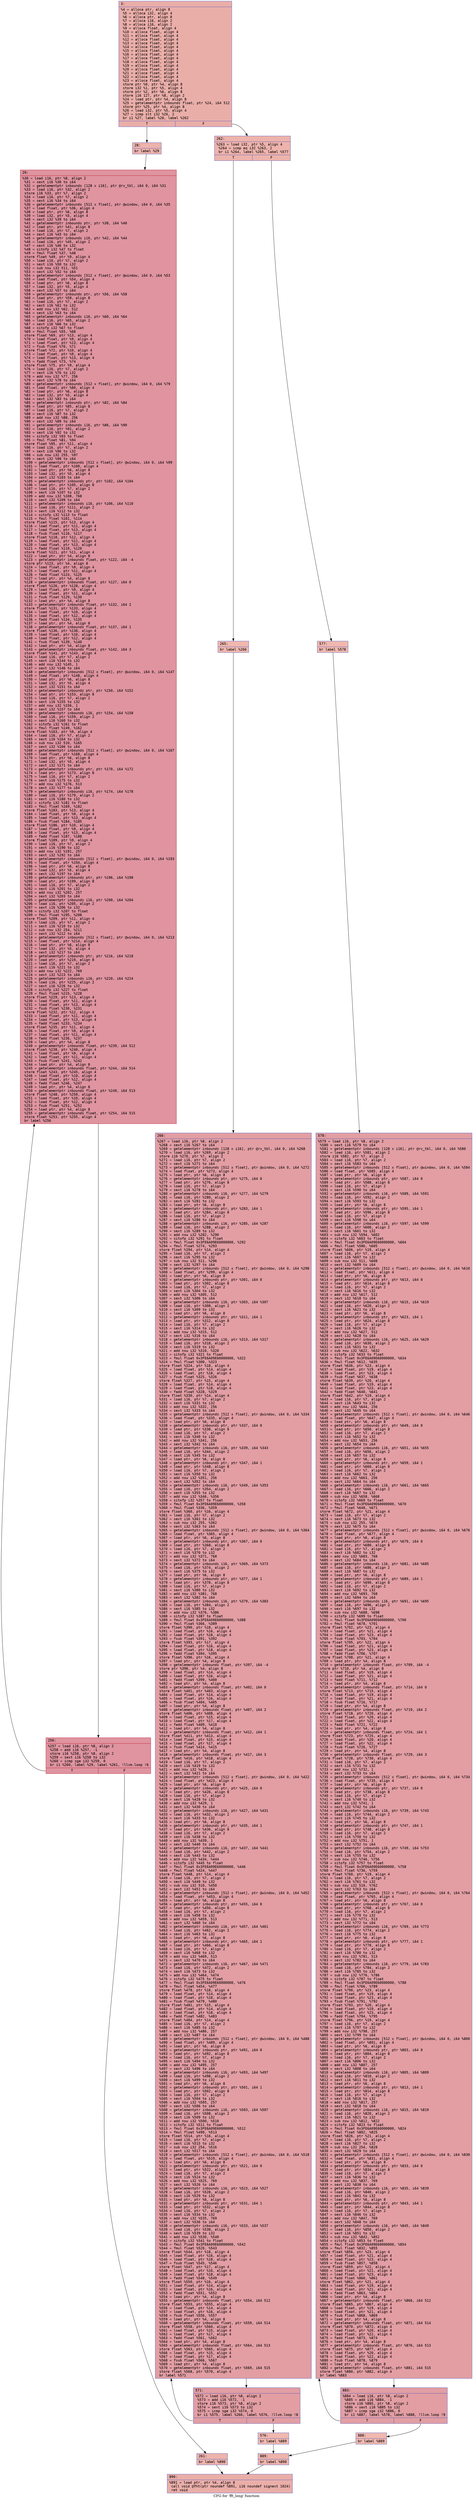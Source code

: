 digraph "CFG for 'fft_long' function" {
	label="CFG for 'fft_long' function";

	Node0x600002732a30 [shape=record,color="#3d50c3ff", style=filled, fillcolor="#d0473d70" fontname="Courier",label="{3:\l|  %4 = alloca ptr, align 8\l  %5 = alloca i32, align 4\l  %6 = alloca ptr, align 8\l  %7 = alloca i16, align 2\l  %8 = alloca i16, align 2\l  %9 = alloca float, align 4\l  %10 = alloca float, align 4\l  %11 = alloca float, align 4\l  %12 = alloca float, align 4\l  %13 = alloca float, align 4\l  %14 = alloca float, align 4\l  %15 = alloca float, align 4\l  %16 = alloca float, align 4\l  %17 = alloca float, align 4\l  %18 = alloca float, align 4\l  %19 = alloca float, align 4\l  %20 = alloca float, align 4\l  %21 = alloca float, align 4\l  %22 = alloca float, align 4\l  %23 = alloca float, align 4\l  store ptr %0, ptr %4, align 8\l  store i32 %1, ptr %5, align 4\l  store ptr %2, ptr %6, align 8\l  store i16 127, ptr %8, align 2\l  %24 = load ptr, ptr %4, align 8\l  %25 = getelementptr inbounds float, ptr %24, i64 512\l  store ptr %25, ptr %4, align 8\l  %26 = load i32, ptr %5, align 4\l  %27 = icmp slt i32 %26, 2\l  br i1 %27, label %28, label %262\l|{<s0>T|<s1>F}}"];
	Node0x600002732a30:s0 -> Node0x600002732a80[tooltip="3 -> 28\nProbability 50.00%" ];
	Node0x600002732a30:s1 -> Node0x600002732bc0[tooltip="3 -> 262\nProbability 50.00%" ];
	Node0x600002732a80 [shape=record,color="#3d50c3ff", style=filled, fillcolor="#d6524470" fontname="Courier",label="{28:\l|  br label %29\l}"];
	Node0x600002732a80 -> Node0x600002732ad0[tooltip="28 -> 29\nProbability 100.00%" ];
	Node0x600002732ad0 [shape=record,color="#b70d28ff", style=filled, fillcolor="#b70d2870" fontname="Courier",label="{29:\l|  %30 = load i16, ptr %8, align 2\l  %31 = sext i16 %30 to i64\l  %32 = getelementptr inbounds [128 x i16], ptr @rv_tbl, i64 0, i64 %31\l  %33 = load i16, ptr %32, align 2\l  store i16 %33, ptr %7, align 2\l  %34 = load i16, ptr %7, align 2\l  %35 = sext i16 %34 to i64\l  %36 = getelementptr inbounds [512 x float], ptr @window, i64 0, i64 %35\l  %37 = load float, ptr %36, align 4\l  %38 = load ptr, ptr %6, align 8\l  %39 = load i32, ptr %5, align 4\l  %40 = sext i32 %39 to i64\l  %41 = getelementptr inbounds ptr, ptr %38, i64 %40\l  %42 = load ptr, ptr %41, align 8\l  %43 = load i16, ptr %7, align 2\l  %44 = sext i16 %43 to i64\l  %45 = getelementptr inbounds i16, ptr %42, i64 %44\l  %46 = load i16, ptr %45, align 2\l  %47 = sext i16 %46 to i32\l  %48 = sitofp i32 %47 to float\l  %49 = fmul float %37, %48\l  store float %49, ptr %9, align 4\l  %50 = load i16, ptr %7, align 2\l  %51 = sext i16 %50 to i32\l  %52 = sub nsw i32 511, %51\l  %53 = sext i32 %52 to i64\l  %54 = getelementptr inbounds [512 x float], ptr @window, i64 0, i64 %53\l  %55 = load float, ptr %54, align 4\l  %56 = load ptr, ptr %6, align 8\l  %57 = load i32, ptr %5, align 4\l  %58 = sext i32 %57 to i64\l  %59 = getelementptr inbounds ptr, ptr %56, i64 %58\l  %60 = load ptr, ptr %59, align 8\l  %61 = load i16, ptr %7, align 2\l  %62 = sext i16 %61 to i32\l  %63 = add nsw i32 %62, 512\l  %64 = sext i32 %63 to i64\l  %65 = getelementptr inbounds i16, ptr %60, i64 %64\l  %66 = load i16, ptr %65, align 2\l  %67 = sext i16 %66 to i32\l  %68 = sitofp i32 %67 to float\l  %69 = fmul float %55, %68\l  store float %69, ptr %13, align 4\l  %70 = load float, ptr %9, align 4\l  %71 = load float, ptr %13, align 4\l  %72 = fsub float %70, %71\l  store float %72, ptr %10, align 4\l  %73 = load float, ptr %9, align 4\l  %74 = load float, ptr %13, align 4\l  %75 = fadd float %73, %74\l  store float %75, ptr %9, align 4\l  %76 = load i16, ptr %7, align 2\l  %77 = sext i16 %76 to i32\l  %78 = add nsw i32 %77, 256\l  %79 = sext i32 %78 to i64\l  %80 = getelementptr inbounds [512 x float], ptr @window, i64 0, i64 %79\l  %81 = load float, ptr %80, align 4\l  %82 = load ptr, ptr %6, align 8\l  %83 = load i32, ptr %5, align 4\l  %84 = sext i32 %83 to i64\l  %85 = getelementptr inbounds ptr, ptr %82, i64 %84\l  %86 = load ptr, ptr %85, align 8\l  %87 = load i16, ptr %7, align 2\l  %88 = sext i16 %87 to i32\l  %89 = add nsw i32 %88, 256\l  %90 = sext i32 %89 to i64\l  %91 = getelementptr inbounds i16, ptr %86, i64 %90\l  %92 = load i16, ptr %91, align 2\l  %93 = sext i16 %92 to i32\l  %94 = sitofp i32 %93 to float\l  %95 = fmul float %81, %94\l  store float %95, ptr %11, align 4\l  %96 = load i16, ptr %7, align 2\l  %97 = sext i16 %96 to i32\l  %98 = sub nsw i32 255, %97\l  %99 = sext i32 %98 to i64\l  %100 = getelementptr inbounds [512 x float], ptr @window, i64 0, i64 %99\l  %101 = load float, ptr %100, align 4\l  %102 = load ptr, ptr %6, align 8\l  %103 = load i32, ptr %5, align 4\l  %104 = sext i32 %103 to i64\l  %105 = getelementptr inbounds ptr, ptr %102, i64 %104\l  %106 = load ptr, ptr %105, align 8\l  %107 = load i16, ptr %7, align 2\l  %108 = sext i16 %107 to i32\l  %109 = add nsw i32 %108, 768\l  %110 = sext i32 %109 to i64\l  %111 = getelementptr inbounds i16, ptr %106, i64 %110\l  %112 = load i16, ptr %111, align 2\l  %113 = sext i16 %112 to i32\l  %114 = sitofp i32 %113 to float\l  %115 = fmul float %101, %114\l  store float %115, ptr %13, align 4\l  %116 = load float, ptr %11, align 4\l  %117 = load float, ptr %13, align 4\l  %118 = fsub float %116, %117\l  store float %118, ptr %12, align 4\l  %119 = load float, ptr %11, align 4\l  %120 = load float, ptr %13, align 4\l  %121 = fadd float %119, %120\l  store float %121, ptr %11, align 4\l  %122 = load ptr, ptr %4, align 8\l  %123 = getelementptr inbounds float, ptr %122, i64 -4\l  store ptr %123, ptr %4, align 8\l  %124 = load float, ptr %9, align 4\l  %125 = load float, ptr %11, align 4\l  %126 = fadd float %124, %125\l  %127 = load ptr, ptr %4, align 8\l  %128 = getelementptr inbounds float, ptr %127, i64 0\l  store float %126, ptr %128, align 4\l  %129 = load float, ptr %9, align 4\l  %130 = load float, ptr %11, align 4\l  %131 = fsub float %129, %130\l  %132 = load ptr, ptr %4, align 8\l  %133 = getelementptr inbounds float, ptr %132, i64 2\l  store float %131, ptr %133, align 4\l  %134 = load float, ptr %10, align 4\l  %135 = load float, ptr %12, align 4\l  %136 = fadd float %134, %135\l  %137 = load ptr, ptr %4, align 8\l  %138 = getelementptr inbounds float, ptr %137, i64 1\l  store float %136, ptr %138, align 4\l  %139 = load float, ptr %10, align 4\l  %140 = load float, ptr %12, align 4\l  %141 = fsub float %139, %140\l  %142 = load ptr, ptr %4, align 8\l  %143 = getelementptr inbounds float, ptr %142, i64 3\l  store float %141, ptr %143, align 4\l  %144 = load i16, ptr %7, align 2\l  %145 = sext i16 %144 to i32\l  %146 = add nsw i32 %145, 1\l  %147 = sext i32 %146 to i64\l  %148 = getelementptr inbounds [512 x float], ptr @window, i64 0, i64 %147\l  %149 = load float, ptr %148, align 4\l  %150 = load ptr, ptr %6, align 8\l  %151 = load i32, ptr %5, align 4\l  %152 = sext i32 %151 to i64\l  %153 = getelementptr inbounds ptr, ptr %150, i64 %152\l  %154 = load ptr, ptr %153, align 8\l  %155 = load i16, ptr %7, align 2\l  %156 = sext i16 %155 to i32\l  %157 = add nsw i32 %156, 1\l  %158 = sext i32 %157 to i64\l  %159 = getelementptr inbounds i16, ptr %154, i64 %158\l  %160 = load i16, ptr %159, align 2\l  %161 = sext i16 %160 to i32\l  %162 = sitofp i32 %161 to float\l  %163 = fmul float %149, %162\l  store float %163, ptr %9, align 4\l  %164 = load i16, ptr %7, align 2\l  %165 = sext i16 %164 to i32\l  %166 = sub nsw i32 510, %165\l  %167 = sext i32 %166 to i64\l  %168 = getelementptr inbounds [512 x float], ptr @window, i64 0, i64 %167\l  %169 = load float, ptr %168, align 4\l  %170 = load ptr, ptr %6, align 8\l  %171 = load i32, ptr %5, align 4\l  %172 = sext i32 %171 to i64\l  %173 = getelementptr inbounds ptr, ptr %170, i64 %172\l  %174 = load ptr, ptr %173, align 8\l  %175 = load i16, ptr %7, align 2\l  %176 = sext i16 %175 to i32\l  %177 = add nsw i32 %176, 513\l  %178 = sext i32 %177 to i64\l  %179 = getelementptr inbounds i16, ptr %174, i64 %178\l  %180 = load i16, ptr %179, align 2\l  %181 = sext i16 %180 to i32\l  %182 = sitofp i32 %181 to float\l  %183 = fmul float %169, %182\l  store float %183, ptr %13, align 4\l  %184 = load float, ptr %9, align 4\l  %185 = load float, ptr %13, align 4\l  %186 = fsub float %184, %185\l  store float %186, ptr %10, align 4\l  %187 = load float, ptr %9, align 4\l  %188 = load float, ptr %13, align 4\l  %189 = fadd float %187, %188\l  store float %189, ptr %9, align 4\l  %190 = load i16, ptr %7, align 2\l  %191 = sext i16 %190 to i32\l  %192 = add nsw i32 %191, 257\l  %193 = sext i32 %192 to i64\l  %194 = getelementptr inbounds [512 x float], ptr @window, i64 0, i64 %193\l  %195 = load float, ptr %194, align 4\l  %196 = load ptr, ptr %6, align 8\l  %197 = load i32, ptr %5, align 4\l  %198 = sext i32 %197 to i64\l  %199 = getelementptr inbounds ptr, ptr %196, i64 %198\l  %200 = load ptr, ptr %199, align 8\l  %201 = load i16, ptr %7, align 2\l  %202 = sext i16 %201 to i32\l  %203 = add nsw i32 %202, 257\l  %204 = sext i32 %203 to i64\l  %205 = getelementptr inbounds i16, ptr %200, i64 %204\l  %206 = load i16, ptr %205, align 2\l  %207 = sext i16 %206 to i32\l  %208 = sitofp i32 %207 to float\l  %209 = fmul float %195, %208\l  store float %209, ptr %11, align 4\l  %210 = load i16, ptr %7, align 2\l  %211 = sext i16 %210 to i32\l  %212 = sub nsw i32 254, %211\l  %213 = sext i32 %212 to i64\l  %214 = getelementptr inbounds [512 x float], ptr @window, i64 0, i64 %213\l  %215 = load float, ptr %214, align 4\l  %216 = load ptr, ptr %6, align 8\l  %217 = load i32, ptr %5, align 4\l  %218 = sext i32 %217 to i64\l  %219 = getelementptr inbounds ptr, ptr %216, i64 %218\l  %220 = load ptr, ptr %219, align 8\l  %221 = load i16, ptr %7, align 2\l  %222 = sext i16 %221 to i32\l  %223 = add nsw i32 %222, 769\l  %224 = sext i32 %223 to i64\l  %225 = getelementptr inbounds i16, ptr %220, i64 %224\l  %226 = load i16, ptr %225, align 2\l  %227 = sext i16 %226 to i32\l  %228 = sitofp i32 %227 to float\l  %229 = fmul float %215, %228\l  store float %229, ptr %13, align 4\l  %230 = load float, ptr %11, align 4\l  %231 = load float, ptr %13, align 4\l  %232 = fsub float %230, %231\l  store float %232, ptr %12, align 4\l  %233 = load float, ptr %11, align 4\l  %234 = load float, ptr %13, align 4\l  %235 = fadd float %233, %234\l  store float %235, ptr %11, align 4\l  %236 = load float, ptr %9, align 4\l  %237 = load float, ptr %11, align 4\l  %238 = fadd float %236, %237\l  %239 = load ptr, ptr %4, align 8\l  %240 = getelementptr inbounds float, ptr %239, i64 512\l  store float %238, ptr %240, align 4\l  %241 = load float, ptr %9, align 4\l  %242 = load float, ptr %11, align 4\l  %243 = fsub float %241, %242\l  %244 = load ptr, ptr %4, align 8\l  %245 = getelementptr inbounds float, ptr %244, i64 514\l  store float %243, ptr %245, align 4\l  %246 = load float, ptr %10, align 4\l  %247 = load float, ptr %12, align 4\l  %248 = fadd float %246, %247\l  %249 = load ptr, ptr %4, align 8\l  %250 = getelementptr inbounds float, ptr %249, i64 513\l  store float %248, ptr %250, align 4\l  %251 = load float, ptr %10, align 4\l  %252 = load float, ptr %12, align 4\l  %253 = fsub float %251, %252\l  %254 = load ptr, ptr %4, align 8\l  %255 = getelementptr inbounds float, ptr %254, i64 515\l  store float %253, ptr %255, align 4\l  br label %256\l}"];
	Node0x600002732ad0 -> Node0x600002732b20[tooltip="29 -> 256\nProbability 100.00%" ];
	Node0x600002732b20 [shape=record,color="#b70d28ff", style=filled, fillcolor="#b70d2870" fontname="Courier",label="{256:\l|  %257 = load i16, ptr %8, align 2\l  %258 = add i16 %257, -1\l  store i16 %258, ptr %8, align 2\l  %259 = sext i16 %258 to i32\l  %260 = icmp sge i32 %259, 0\l  br i1 %260, label %29, label %261, !llvm.loop !6\l|{<s0>T|<s1>F}}"];
	Node0x600002732b20:s0 -> Node0x600002732ad0[tooltip="256 -> 29\nProbability 96.88%" ];
	Node0x600002732b20:s1 -> Node0x600002732b70[tooltip="256 -> 261\nProbability 3.12%" ];
	Node0x600002732b70 [shape=record,color="#3d50c3ff", style=filled, fillcolor="#d6524470" fontname="Courier",label="{261:\l|  br label %890\l}"];
	Node0x600002732b70 -> Node0x600002732ee0[tooltip="261 -> 890\nProbability 100.00%" ];
	Node0x600002732bc0 [shape=record,color="#3d50c3ff", style=filled, fillcolor="#d6524470" fontname="Courier",label="{262:\l|  %263 = load i32, ptr %5, align 4\l  %264 = icmp eq i32 %263, 2\l  br i1 %264, label %265, label %577\l|{<s0>T|<s1>F}}"];
	Node0x600002732bc0:s0 -> Node0x600002732c10[tooltip="262 -> 265\nProbability 50.00%" ];
	Node0x600002732bc0:s1 -> Node0x600002732d50[tooltip="262 -> 577\nProbability 50.00%" ];
	Node0x600002732c10 [shape=record,color="#3d50c3ff", style=filled, fillcolor="#dc5d4a70" fontname="Courier",label="{265:\l|  br label %266\l}"];
	Node0x600002732c10 -> Node0x600002732c60[tooltip="265 -> 266\nProbability 100.00%" ];
	Node0x600002732c60 [shape=record,color="#3d50c3ff", style=filled, fillcolor="#be242e70" fontname="Courier",label="{266:\l|  %267 = load i16, ptr %8, align 2\l  %268 = sext i16 %267 to i64\l  %269 = getelementptr inbounds [128 x i16], ptr @rv_tbl, i64 0, i64 %268\l  %270 = load i16, ptr %269, align 2\l  store i16 %270, ptr %7, align 2\l  %271 = load i16, ptr %7, align 2\l  %272 = sext i16 %271 to i64\l  %273 = getelementptr inbounds [512 x float], ptr @window, i64 0, i64 %272\l  %274 = load float, ptr %273, align 4\l  %275 = load ptr, ptr %6, align 8\l  %276 = getelementptr inbounds ptr, ptr %275, i64 0\l  %277 = load ptr, ptr %276, align 8\l  %278 = load i16, ptr %7, align 2\l  %279 = sext i16 %278 to i64\l  %280 = getelementptr inbounds i16, ptr %277, i64 %279\l  %281 = load i16, ptr %280, align 2\l  %282 = sext i16 %281 to i32\l  %283 = load ptr, ptr %6, align 8\l  %284 = getelementptr inbounds ptr, ptr %283, i64 1\l  %285 = load ptr, ptr %284, align 8\l  %286 = load i16, ptr %7, align 2\l  %287 = sext i16 %286 to i64\l  %288 = getelementptr inbounds i16, ptr %285, i64 %287\l  %289 = load i16, ptr %288, align 2\l  %290 = sext i16 %289 to i32\l  %291 = add nsw i32 %282, %290\l  %292 = sitofp i32 %291 to float\l  %293 = fmul float 0x3FE6A09E60000000, %292\l  %294 = fmul float %274, %293\l  store float %294, ptr %14, align 4\l  %295 = load i16, ptr %7, align 2\l  %296 = sext i16 %295 to i32\l  %297 = sub nsw i32 511, %296\l  %298 = sext i32 %297 to i64\l  %299 = getelementptr inbounds [512 x float], ptr @window, i64 0, i64 %298\l  %300 = load float, ptr %299, align 4\l  %301 = load ptr, ptr %6, align 8\l  %302 = getelementptr inbounds ptr, ptr %301, i64 0\l  %303 = load ptr, ptr %302, align 8\l  %304 = load i16, ptr %7, align 2\l  %305 = sext i16 %304 to i32\l  %306 = add nsw i32 %305, 512\l  %307 = sext i32 %306 to i64\l  %308 = getelementptr inbounds i16, ptr %303, i64 %307\l  %309 = load i16, ptr %308, align 2\l  %310 = sext i16 %309 to i32\l  %311 = load ptr, ptr %6, align 8\l  %312 = getelementptr inbounds ptr, ptr %311, i64 1\l  %313 = load ptr, ptr %312, align 8\l  %314 = load i16, ptr %7, align 2\l  %315 = sext i16 %314 to i32\l  %316 = add nsw i32 %315, 512\l  %317 = sext i32 %316 to i64\l  %318 = getelementptr inbounds i16, ptr %313, i64 %317\l  %319 = load i16, ptr %318, align 2\l  %320 = sext i16 %319 to i32\l  %321 = add nsw i32 %310, %320\l  %322 = sitofp i32 %321 to float\l  %323 = fmul float 0x3FE6A09E60000000, %322\l  %324 = fmul float %300, %323\l  store float %324, ptr %18, align 4\l  %325 = load float, ptr %14, align 4\l  %326 = load float, ptr %18, align 4\l  %327 = fsub float %325, %326\l  store float %327, ptr %15, align 4\l  %328 = load float, ptr %14, align 4\l  %329 = load float, ptr %18, align 4\l  %330 = fadd float %328, %329\l  store float %330, ptr %14, align 4\l  %331 = load i16, ptr %7, align 2\l  %332 = sext i16 %331 to i32\l  %333 = add nsw i32 %332, 256\l  %334 = sext i32 %333 to i64\l  %335 = getelementptr inbounds [512 x float], ptr @window, i64 0, i64 %334\l  %336 = load float, ptr %335, align 4\l  %337 = load ptr, ptr %6, align 8\l  %338 = getelementptr inbounds ptr, ptr %337, i64 0\l  %339 = load ptr, ptr %338, align 8\l  %340 = load i16, ptr %7, align 2\l  %341 = sext i16 %340 to i32\l  %342 = add nsw i32 %341, 256\l  %343 = sext i32 %342 to i64\l  %344 = getelementptr inbounds i16, ptr %339, i64 %343\l  %345 = load i16, ptr %344, align 2\l  %346 = sext i16 %345 to i32\l  %347 = load ptr, ptr %6, align 8\l  %348 = getelementptr inbounds ptr, ptr %347, i64 1\l  %349 = load ptr, ptr %348, align 8\l  %350 = load i16, ptr %7, align 2\l  %351 = sext i16 %350 to i32\l  %352 = add nsw i32 %351, 256\l  %353 = sext i32 %352 to i64\l  %354 = getelementptr inbounds i16, ptr %349, i64 %353\l  %355 = load i16, ptr %354, align 2\l  %356 = sext i16 %355 to i32\l  %357 = add nsw i32 %346, %356\l  %358 = sitofp i32 %357 to float\l  %359 = fmul float 0x3FE6A09E60000000, %358\l  %360 = fmul float %336, %359\l  store float %360, ptr %16, align 4\l  %361 = load i16, ptr %7, align 2\l  %362 = sext i16 %361 to i32\l  %363 = sub nsw i32 255, %362\l  %364 = sext i32 %363 to i64\l  %365 = getelementptr inbounds [512 x float], ptr @window, i64 0, i64 %364\l  %366 = load float, ptr %365, align 4\l  %367 = load ptr, ptr %6, align 8\l  %368 = getelementptr inbounds ptr, ptr %367, i64 0\l  %369 = load ptr, ptr %368, align 8\l  %370 = load i16, ptr %7, align 2\l  %371 = sext i16 %370 to i32\l  %372 = add nsw i32 %371, 768\l  %373 = sext i32 %372 to i64\l  %374 = getelementptr inbounds i16, ptr %369, i64 %373\l  %375 = load i16, ptr %374, align 2\l  %376 = sext i16 %375 to i32\l  %377 = load ptr, ptr %6, align 8\l  %378 = getelementptr inbounds ptr, ptr %377, i64 1\l  %379 = load ptr, ptr %378, align 8\l  %380 = load i16, ptr %7, align 2\l  %381 = sext i16 %380 to i32\l  %382 = add nsw i32 %381, 768\l  %383 = sext i32 %382 to i64\l  %384 = getelementptr inbounds i16, ptr %379, i64 %383\l  %385 = load i16, ptr %384, align 2\l  %386 = sext i16 %385 to i32\l  %387 = add nsw i32 %376, %386\l  %388 = sitofp i32 %387 to float\l  %389 = fmul float 0x3FE6A09E60000000, %388\l  %390 = fmul float %366, %389\l  store float %390, ptr %18, align 4\l  %391 = load float, ptr %16, align 4\l  %392 = load float, ptr %18, align 4\l  %393 = fsub float %391, %392\l  store float %393, ptr %17, align 4\l  %394 = load float, ptr %16, align 4\l  %395 = load float, ptr %18, align 4\l  %396 = fadd float %394, %395\l  store float %396, ptr %16, align 4\l  %397 = load ptr, ptr %4, align 8\l  %398 = getelementptr inbounds float, ptr %397, i64 -4\l  store ptr %398, ptr %4, align 8\l  %399 = load float, ptr %14, align 4\l  %400 = load float, ptr %16, align 4\l  %401 = fadd float %399, %400\l  %402 = load ptr, ptr %4, align 8\l  %403 = getelementptr inbounds float, ptr %402, i64 0\l  store float %401, ptr %403, align 4\l  %404 = load float, ptr %14, align 4\l  %405 = load float, ptr %16, align 4\l  %406 = fsub float %404, %405\l  %407 = load ptr, ptr %4, align 8\l  %408 = getelementptr inbounds float, ptr %407, i64 2\l  store float %406, ptr %408, align 4\l  %409 = load float, ptr %15, align 4\l  %410 = load float, ptr %17, align 4\l  %411 = fadd float %409, %410\l  %412 = load ptr, ptr %4, align 8\l  %413 = getelementptr inbounds float, ptr %412, i64 1\l  store float %411, ptr %413, align 4\l  %414 = load float, ptr %15, align 4\l  %415 = load float, ptr %17, align 4\l  %416 = fsub float %414, %415\l  %417 = load ptr, ptr %4, align 8\l  %418 = getelementptr inbounds float, ptr %417, i64 3\l  store float %416, ptr %418, align 4\l  %419 = load i16, ptr %7, align 2\l  %420 = sext i16 %419 to i32\l  %421 = add nsw i32 %420, 1\l  %422 = sext i32 %421 to i64\l  %423 = getelementptr inbounds [512 x float], ptr @window, i64 0, i64 %422\l  %424 = load float, ptr %423, align 4\l  %425 = load ptr, ptr %6, align 8\l  %426 = getelementptr inbounds ptr, ptr %425, i64 0\l  %427 = load ptr, ptr %426, align 8\l  %428 = load i16, ptr %7, align 2\l  %429 = sext i16 %428 to i32\l  %430 = add nsw i32 %429, 1\l  %431 = sext i32 %430 to i64\l  %432 = getelementptr inbounds i16, ptr %427, i64 %431\l  %433 = load i16, ptr %432, align 2\l  %434 = sext i16 %433 to i32\l  %435 = load ptr, ptr %6, align 8\l  %436 = getelementptr inbounds ptr, ptr %435, i64 1\l  %437 = load ptr, ptr %436, align 8\l  %438 = load i16, ptr %7, align 2\l  %439 = sext i16 %438 to i32\l  %440 = add nsw i32 %439, 1\l  %441 = sext i32 %440 to i64\l  %442 = getelementptr inbounds i16, ptr %437, i64 %441\l  %443 = load i16, ptr %442, align 2\l  %444 = sext i16 %443 to i32\l  %445 = add nsw i32 %434, %444\l  %446 = sitofp i32 %445 to float\l  %447 = fmul float 0x3FE6A09E60000000, %446\l  %448 = fmul float %424, %447\l  store float %448, ptr %14, align 4\l  %449 = load i16, ptr %7, align 2\l  %450 = sext i16 %449 to i32\l  %451 = sub nsw i32 510, %450\l  %452 = sext i32 %451 to i64\l  %453 = getelementptr inbounds [512 x float], ptr @window, i64 0, i64 %452\l  %454 = load float, ptr %453, align 4\l  %455 = load ptr, ptr %6, align 8\l  %456 = getelementptr inbounds ptr, ptr %455, i64 0\l  %457 = load ptr, ptr %456, align 8\l  %458 = load i16, ptr %7, align 2\l  %459 = sext i16 %458 to i32\l  %460 = add nsw i32 %459, 513\l  %461 = sext i32 %460 to i64\l  %462 = getelementptr inbounds i16, ptr %457, i64 %461\l  %463 = load i16, ptr %462, align 2\l  %464 = sext i16 %463 to i32\l  %465 = load ptr, ptr %6, align 8\l  %466 = getelementptr inbounds ptr, ptr %465, i64 1\l  %467 = load ptr, ptr %466, align 8\l  %468 = load i16, ptr %7, align 2\l  %469 = sext i16 %468 to i32\l  %470 = add nsw i32 %469, 513\l  %471 = sext i32 %470 to i64\l  %472 = getelementptr inbounds i16, ptr %467, i64 %471\l  %473 = load i16, ptr %472, align 2\l  %474 = sext i16 %473 to i32\l  %475 = add nsw i32 %464, %474\l  %476 = sitofp i32 %475 to float\l  %477 = fmul float 0x3FE6A09E60000000, %476\l  %478 = fmul float %454, %477\l  store float %478, ptr %18, align 4\l  %479 = load float, ptr %14, align 4\l  %480 = load float, ptr %18, align 4\l  %481 = fsub float %479, %480\l  store float %481, ptr %15, align 4\l  %482 = load float, ptr %14, align 4\l  %483 = load float, ptr %18, align 4\l  %484 = fadd float %482, %483\l  store float %484, ptr %14, align 4\l  %485 = load i16, ptr %7, align 2\l  %486 = sext i16 %485 to i32\l  %487 = add nsw i32 %486, 257\l  %488 = sext i32 %487 to i64\l  %489 = getelementptr inbounds [512 x float], ptr @window, i64 0, i64 %488\l  %490 = load float, ptr %489, align 4\l  %491 = load ptr, ptr %6, align 8\l  %492 = getelementptr inbounds ptr, ptr %491, i64 0\l  %493 = load ptr, ptr %492, align 8\l  %494 = load i16, ptr %7, align 2\l  %495 = sext i16 %494 to i32\l  %496 = add nsw i32 %495, 257\l  %497 = sext i32 %496 to i64\l  %498 = getelementptr inbounds i16, ptr %493, i64 %497\l  %499 = load i16, ptr %498, align 2\l  %500 = sext i16 %499 to i32\l  %501 = load ptr, ptr %6, align 8\l  %502 = getelementptr inbounds ptr, ptr %501, i64 1\l  %503 = load ptr, ptr %502, align 8\l  %504 = load i16, ptr %7, align 2\l  %505 = sext i16 %504 to i32\l  %506 = add nsw i32 %505, 257\l  %507 = sext i32 %506 to i64\l  %508 = getelementptr inbounds i16, ptr %503, i64 %507\l  %509 = load i16, ptr %508, align 2\l  %510 = sext i16 %509 to i32\l  %511 = add nsw i32 %500, %510\l  %512 = sitofp i32 %511 to float\l  %513 = fmul float 0x3FE6A09E60000000, %512\l  %514 = fmul float %490, %513\l  store float %514, ptr %16, align 4\l  %515 = load i16, ptr %7, align 2\l  %516 = sext i16 %515 to i32\l  %517 = sub nsw i32 254, %516\l  %518 = sext i32 %517 to i64\l  %519 = getelementptr inbounds [512 x float], ptr @window, i64 0, i64 %518\l  %520 = load float, ptr %519, align 4\l  %521 = load ptr, ptr %6, align 8\l  %522 = getelementptr inbounds ptr, ptr %521, i64 0\l  %523 = load ptr, ptr %522, align 8\l  %524 = load i16, ptr %7, align 2\l  %525 = sext i16 %524 to i32\l  %526 = add nsw i32 %525, 769\l  %527 = sext i32 %526 to i64\l  %528 = getelementptr inbounds i16, ptr %523, i64 %527\l  %529 = load i16, ptr %528, align 2\l  %530 = sext i16 %529 to i32\l  %531 = load ptr, ptr %6, align 8\l  %532 = getelementptr inbounds ptr, ptr %531, i64 1\l  %533 = load ptr, ptr %532, align 8\l  %534 = load i16, ptr %7, align 2\l  %535 = sext i16 %534 to i32\l  %536 = add nsw i32 %535, 769\l  %537 = sext i32 %536 to i64\l  %538 = getelementptr inbounds i16, ptr %533, i64 %537\l  %539 = load i16, ptr %538, align 2\l  %540 = sext i16 %539 to i32\l  %541 = add nsw i32 %530, %540\l  %542 = sitofp i32 %541 to float\l  %543 = fmul float 0x3FE6A09E60000000, %542\l  %544 = fmul float %520, %543\l  store float %544, ptr %18, align 4\l  %545 = load float, ptr %16, align 4\l  %546 = load float, ptr %18, align 4\l  %547 = fsub float %545, %546\l  store float %547, ptr %17, align 4\l  %548 = load float, ptr %16, align 4\l  %549 = load float, ptr %18, align 4\l  %550 = fadd float %548, %549\l  store float %550, ptr %16, align 4\l  %551 = load float, ptr %14, align 4\l  %552 = load float, ptr %16, align 4\l  %553 = fadd float %551, %552\l  %554 = load ptr, ptr %4, align 8\l  %555 = getelementptr inbounds float, ptr %554, i64 512\l  store float %553, ptr %555, align 4\l  %556 = load float, ptr %14, align 4\l  %557 = load float, ptr %16, align 4\l  %558 = fsub float %556, %557\l  %559 = load ptr, ptr %4, align 8\l  %560 = getelementptr inbounds float, ptr %559, i64 514\l  store float %558, ptr %560, align 4\l  %561 = load float, ptr %15, align 4\l  %562 = load float, ptr %17, align 4\l  %563 = fadd float %561, %562\l  %564 = load ptr, ptr %4, align 8\l  %565 = getelementptr inbounds float, ptr %564, i64 513\l  store float %563, ptr %565, align 4\l  %566 = load float, ptr %15, align 4\l  %567 = load float, ptr %17, align 4\l  %568 = fsub float %566, %567\l  %569 = load ptr, ptr %4, align 8\l  %570 = getelementptr inbounds float, ptr %569, i64 515\l  store float %568, ptr %570, align 4\l  br label %571\l}"];
	Node0x600002732c60 -> Node0x600002732cb0[tooltip="266 -> 571\nProbability 100.00%" ];
	Node0x600002732cb0 [shape=record,color="#3d50c3ff", style=filled, fillcolor="#be242e70" fontname="Courier",label="{571:\l|  %572 = load i16, ptr %8, align 2\l  %573 = add i16 %572, -1\l  store i16 %573, ptr %8, align 2\l  %574 = sext i16 %573 to i32\l  %575 = icmp sge i32 %574, 0\l  br i1 %575, label %266, label %576, !llvm.loop !8\l|{<s0>T|<s1>F}}"];
	Node0x600002732cb0:s0 -> Node0x600002732c60[tooltip="571 -> 266\nProbability 96.88%" ];
	Node0x600002732cb0:s1 -> Node0x600002732d00[tooltip="571 -> 576\nProbability 3.12%" ];
	Node0x600002732d00 [shape=record,color="#3d50c3ff", style=filled, fillcolor="#dc5d4a70" fontname="Courier",label="{576:\l|  br label %889\l}"];
	Node0x600002732d00 -> Node0x600002732e90[tooltip="576 -> 889\nProbability 100.00%" ];
	Node0x600002732d50 [shape=record,color="#3d50c3ff", style=filled, fillcolor="#dc5d4a70" fontname="Courier",label="{577:\l|  br label %578\l}"];
	Node0x600002732d50 -> Node0x600002732da0[tooltip="577 -> 578\nProbability 100.00%" ];
	Node0x600002732da0 [shape=record,color="#3d50c3ff", style=filled, fillcolor="#be242e70" fontname="Courier",label="{578:\l|  %579 = load i16, ptr %8, align 2\l  %580 = sext i16 %579 to i64\l  %581 = getelementptr inbounds [128 x i16], ptr @rv_tbl, i64 0, i64 %580\l  %582 = load i16, ptr %581, align 2\l  store i16 %582, ptr %7, align 2\l  %583 = load i16, ptr %7, align 2\l  %584 = sext i16 %583 to i64\l  %585 = getelementptr inbounds [512 x float], ptr @window, i64 0, i64 %584\l  %586 = load float, ptr %585, align 4\l  %587 = load ptr, ptr %6, align 8\l  %588 = getelementptr inbounds ptr, ptr %587, i64 0\l  %589 = load ptr, ptr %588, align 8\l  %590 = load i16, ptr %7, align 2\l  %591 = sext i16 %590 to i64\l  %592 = getelementptr inbounds i16, ptr %589, i64 %591\l  %593 = load i16, ptr %592, align 2\l  %594 = sext i16 %593 to i32\l  %595 = load ptr, ptr %6, align 8\l  %596 = getelementptr inbounds ptr, ptr %595, i64 1\l  %597 = load ptr, ptr %596, align 8\l  %598 = load i16, ptr %7, align 2\l  %599 = sext i16 %598 to i64\l  %600 = getelementptr inbounds i16, ptr %597, i64 %599\l  %601 = load i16, ptr %600, align 2\l  %602 = sext i16 %601 to i32\l  %603 = sub nsw i32 %594, %602\l  %604 = sitofp i32 %603 to float\l  %605 = fmul float 0x3FE6A09E60000000, %604\l  %606 = fmul float %586, %605\l  store float %606, ptr %19, align 4\l  %607 = load i16, ptr %7, align 2\l  %608 = sext i16 %607 to i32\l  %609 = sub nsw i32 511, %608\l  %610 = sext i32 %609 to i64\l  %611 = getelementptr inbounds [512 x float], ptr @window, i64 0, i64 %610\l  %612 = load float, ptr %611, align 4\l  %613 = load ptr, ptr %6, align 8\l  %614 = getelementptr inbounds ptr, ptr %613, i64 0\l  %615 = load ptr, ptr %614, align 8\l  %616 = load i16, ptr %7, align 2\l  %617 = sext i16 %616 to i32\l  %618 = add nsw i32 %617, 512\l  %619 = sext i32 %618 to i64\l  %620 = getelementptr inbounds i16, ptr %615, i64 %619\l  %621 = load i16, ptr %620, align 2\l  %622 = sext i16 %621 to i32\l  %623 = load ptr, ptr %6, align 8\l  %624 = getelementptr inbounds ptr, ptr %623, i64 1\l  %625 = load ptr, ptr %624, align 8\l  %626 = load i16, ptr %7, align 2\l  %627 = sext i16 %626 to i32\l  %628 = add nsw i32 %627, 512\l  %629 = sext i32 %628 to i64\l  %630 = getelementptr inbounds i16, ptr %625, i64 %629\l  %631 = load i16, ptr %630, align 2\l  %632 = sext i16 %631 to i32\l  %633 = sub nsw i32 %622, %632\l  %634 = sitofp i32 %633 to float\l  %635 = fmul float 0x3FE6A09E60000000, %634\l  %636 = fmul float %612, %635\l  store float %636, ptr %23, align 4\l  %637 = load float, ptr %19, align 4\l  %638 = load float, ptr %23, align 4\l  %639 = fsub float %637, %638\l  store float %639, ptr %20, align 4\l  %640 = load float, ptr %19, align 4\l  %641 = load float, ptr %23, align 4\l  %642 = fadd float %640, %641\l  store float %642, ptr %19, align 4\l  %643 = load i16, ptr %7, align 2\l  %644 = sext i16 %643 to i32\l  %645 = add nsw i32 %644, 256\l  %646 = sext i32 %645 to i64\l  %647 = getelementptr inbounds [512 x float], ptr @window, i64 0, i64 %646\l  %648 = load float, ptr %647, align 4\l  %649 = load ptr, ptr %6, align 8\l  %650 = getelementptr inbounds ptr, ptr %649, i64 0\l  %651 = load ptr, ptr %650, align 8\l  %652 = load i16, ptr %7, align 2\l  %653 = sext i16 %652 to i32\l  %654 = add nsw i32 %653, 256\l  %655 = sext i32 %654 to i64\l  %656 = getelementptr inbounds i16, ptr %651, i64 %655\l  %657 = load i16, ptr %656, align 2\l  %658 = sext i16 %657 to i32\l  %659 = load ptr, ptr %6, align 8\l  %660 = getelementptr inbounds ptr, ptr %659, i64 1\l  %661 = load ptr, ptr %660, align 8\l  %662 = load i16, ptr %7, align 2\l  %663 = sext i16 %662 to i32\l  %664 = add nsw i32 %663, 256\l  %665 = sext i32 %664 to i64\l  %666 = getelementptr inbounds i16, ptr %661, i64 %665\l  %667 = load i16, ptr %666, align 2\l  %668 = sext i16 %667 to i32\l  %669 = sub nsw i32 %658, %668\l  %670 = sitofp i32 %669 to float\l  %671 = fmul float 0x3FE6A09E60000000, %670\l  %672 = fmul float %648, %671\l  store float %672, ptr %21, align 4\l  %673 = load i16, ptr %7, align 2\l  %674 = sext i16 %673 to i32\l  %675 = sub nsw i32 255, %674\l  %676 = sext i32 %675 to i64\l  %677 = getelementptr inbounds [512 x float], ptr @window, i64 0, i64 %676\l  %678 = load float, ptr %677, align 4\l  %679 = load ptr, ptr %6, align 8\l  %680 = getelementptr inbounds ptr, ptr %679, i64 0\l  %681 = load ptr, ptr %680, align 8\l  %682 = load i16, ptr %7, align 2\l  %683 = sext i16 %682 to i32\l  %684 = add nsw i32 %683, 768\l  %685 = sext i32 %684 to i64\l  %686 = getelementptr inbounds i16, ptr %681, i64 %685\l  %687 = load i16, ptr %686, align 2\l  %688 = sext i16 %687 to i32\l  %689 = load ptr, ptr %6, align 8\l  %690 = getelementptr inbounds ptr, ptr %689, i64 1\l  %691 = load ptr, ptr %690, align 8\l  %692 = load i16, ptr %7, align 2\l  %693 = sext i16 %692 to i32\l  %694 = add nsw i32 %693, 768\l  %695 = sext i32 %694 to i64\l  %696 = getelementptr inbounds i16, ptr %691, i64 %695\l  %697 = load i16, ptr %696, align 2\l  %698 = sext i16 %697 to i32\l  %699 = sub nsw i32 %688, %698\l  %700 = sitofp i32 %699 to float\l  %701 = fmul float 0x3FE6A09E60000000, %700\l  %702 = fmul float %678, %701\l  store float %702, ptr %23, align 4\l  %703 = load float, ptr %21, align 4\l  %704 = load float, ptr %23, align 4\l  %705 = fsub float %703, %704\l  store float %705, ptr %22, align 4\l  %706 = load float, ptr %21, align 4\l  %707 = load float, ptr %23, align 4\l  %708 = fadd float %706, %707\l  store float %708, ptr %21, align 4\l  %709 = load ptr, ptr %4, align 8\l  %710 = getelementptr inbounds float, ptr %709, i64 -4\l  store ptr %710, ptr %4, align 8\l  %711 = load float, ptr %19, align 4\l  %712 = load float, ptr %21, align 4\l  %713 = fadd float %711, %712\l  %714 = load ptr, ptr %4, align 8\l  %715 = getelementptr inbounds float, ptr %714, i64 0\l  store float %713, ptr %715, align 4\l  %716 = load float, ptr %19, align 4\l  %717 = load float, ptr %21, align 4\l  %718 = fsub float %716, %717\l  %719 = load ptr, ptr %4, align 8\l  %720 = getelementptr inbounds float, ptr %719, i64 2\l  store float %718, ptr %720, align 4\l  %721 = load float, ptr %20, align 4\l  %722 = load float, ptr %22, align 4\l  %723 = fadd float %721, %722\l  %724 = load ptr, ptr %4, align 8\l  %725 = getelementptr inbounds float, ptr %724, i64 1\l  store float %723, ptr %725, align 4\l  %726 = load float, ptr %20, align 4\l  %727 = load float, ptr %22, align 4\l  %728 = fsub float %726, %727\l  %729 = load ptr, ptr %4, align 8\l  %730 = getelementptr inbounds float, ptr %729, i64 3\l  store float %728, ptr %730, align 4\l  %731 = load i16, ptr %7, align 2\l  %732 = sext i16 %731 to i32\l  %733 = add nsw i32 %732, 1\l  %734 = sext i32 %733 to i64\l  %735 = getelementptr inbounds [512 x float], ptr @window, i64 0, i64 %734\l  %736 = load float, ptr %735, align 4\l  %737 = load ptr, ptr %6, align 8\l  %738 = getelementptr inbounds ptr, ptr %737, i64 0\l  %739 = load ptr, ptr %738, align 8\l  %740 = load i16, ptr %7, align 2\l  %741 = sext i16 %740 to i32\l  %742 = add nsw i32 %741, 1\l  %743 = sext i32 %742 to i64\l  %744 = getelementptr inbounds i16, ptr %739, i64 %743\l  %745 = load i16, ptr %744, align 2\l  %746 = sext i16 %745 to i32\l  %747 = load ptr, ptr %6, align 8\l  %748 = getelementptr inbounds ptr, ptr %747, i64 1\l  %749 = load ptr, ptr %748, align 8\l  %750 = load i16, ptr %7, align 2\l  %751 = sext i16 %750 to i32\l  %752 = add nsw i32 %751, 1\l  %753 = sext i32 %752 to i64\l  %754 = getelementptr inbounds i16, ptr %749, i64 %753\l  %755 = load i16, ptr %754, align 2\l  %756 = sext i16 %755 to i32\l  %757 = sub nsw i32 %746, %756\l  %758 = sitofp i32 %757 to float\l  %759 = fmul float 0x3FE6A09E60000000, %758\l  %760 = fmul float %736, %759\l  store float %760, ptr %19, align 4\l  %761 = load i16, ptr %7, align 2\l  %762 = sext i16 %761 to i32\l  %763 = sub nsw i32 510, %762\l  %764 = sext i32 %763 to i64\l  %765 = getelementptr inbounds [512 x float], ptr @window, i64 0, i64 %764\l  %766 = load float, ptr %765, align 4\l  %767 = load ptr, ptr %6, align 8\l  %768 = getelementptr inbounds ptr, ptr %767, i64 0\l  %769 = load ptr, ptr %768, align 8\l  %770 = load i16, ptr %7, align 2\l  %771 = sext i16 %770 to i32\l  %772 = add nsw i32 %771, 513\l  %773 = sext i32 %772 to i64\l  %774 = getelementptr inbounds i16, ptr %769, i64 %773\l  %775 = load i16, ptr %774, align 2\l  %776 = sext i16 %775 to i32\l  %777 = load ptr, ptr %6, align 8\l  %778 = getelementptr inbounds ptr, ptr %777, i64 1\l  %779 = load ptr, ptr %778, align 8\l  %780 = load i16, ptr %7, align 2\l  %781 = sext i16 %780 to i32\l  %782 = add nsw i32 %781, 513\l  %783 = sext i32 %782 to i64\l  %784 = getelementptr inbounds i16, ptr %779, i64 %783\l  %785 = load i16, ptr %784, align 2\l  %786 = sext i16 %785 to i32\l  %787 = sub nsw i32 %776, %786\l  %788 = sitofp i32 %787 to float\l  %789 = fmul float 0x3FE6A09E60000000, %788\l  %790 = fmul float %766, %789\l  store float %790, ptr %23, align 4\l  %791 = load float, ptr %19, align 4\l  %792 = load float, ptr %23, align 4\l  %793 = fsub float %791, %792\l  store float %793, ptr %20, align 4\l  %794 = load float, ptr %19, align 4\l  %795 = load float, ptr %23, align 4\l  %796 = fadd float %794, %795\l  store float %796, ptr %19, align 4\l  %797 = load i16, ptr %7, align 2\l  %798 = sext i16 %797 to i32\l  %799 = add nsw i32 %798, 257\l  %800 = sext i32 %799 to i64\l  %801 = getelementptr inbounds [512 x float], ptr @window, i64 0, i64 %800\l  %802 = load float, ptr %801, align 4\l  %803 = load ptr, ptr %6, align 8\l  %804 = getelementptr inbounds ptr, ptr %803, i64 0\l  %805 = load ptr, ptr %804, align 8\l  %806 = load i16, ptr %7, align 2\l  %807 = sext i16 %806 to i32\l  %808 = add nsw i32 %807, 257\l  %809 = sext i32 %808 to i64\l  %810 = getelementptr inbounds i16, ptr %805, i64 %809\l  %811 = load i16, ptr %810, align 2\l  %812 = sext i16 %811 to i32\l  %813 = load ptr, ptr %6, align 8\l  %814 = getelementptr inbounds ptr, ptr %813, i64 1\l  %815 = load ptr, ptr %814, align 8\l  %816 = load i16, ptr %7, align 2\l  %817 = sext i16 %816 to i32\l  %818 = add nsw i32 %817, 257\l  %819 = sext i32 %818 to i64\l  %820 = getelementptr inbounds i16, ptr %815, i64 %819\l  %821 = load i16, ptr %820, align 2\l  %822 = sext i16 %821 to i32\l  %823 = sub nsw i32 %812, %822\l  %824 = sitofp i32 %823 to float\l  %825 = fmul float 0x3FE6A09E60000000, %824\l  %826 = fmul float %802, %825\l  store float %826, ptr %21, align 4\l  %827 = load i16, ptr %7, align 2\l  %828 = sext i16 %827 to i32\l  %829 = sub nsw i32 254, %828\l  %830 = sext i32 %829 to i64\l  %831 = getelementptr inbounds [512 x float], ptr @window, i64 0, i64 %830\l  %832 = load float, ptr %831, align 4\l  %833 = load ptr, ptr %6, align 8\l  %834 = getelementptr inbounds ptr, ptr %833, i64 0\l  %835 = load ptr, ptr %834, align 8\l  %836 = load i16, ptr %7, align 2\l  %837 = sext i16 %836 to i32\l  %838 = add nsw i32 %837, 769\l  %839 = sext i32 %838 to i64\l  %840 = getelementptr inbounds i16, ptr %835, i64 %839\l  %841 = load i16, ptr %840, align 2\l  %842 = sext i16 %841 to i32\l  %843 = load ptr, ptr %6, align 8\l  %844 = getelementptr inbounds ptr, ptr %843, i64 1\l  %845 = load ptr, ptr %844, align 8\l  %846 = load i16, ptr %7, align 2\l  %847 = sext i16 %846 to i32\l  %848 = add nsw i32 %847, 769\l  %849 = sext i32 %848 to i64\l  %850 = getelementptr inbounds i16, ptr %845, i64 %849\l  %851 = load i16, ptr %850, align 2\l  %852 = sext i16 %851 to i32\l  %853 = sub nsw i32 %842, %852\l  %854 = sitofp i32 %853 to float\l  %855 = fmul float 0x3FE6A09E60000000, %854\l  %856 = fmul float %832, %855\l  store float %856, ptr %23, align 4\l  %857 = load float, ptr %21, align 4\l  %858 = load float, ptr %23, align 4\l  %859 = fsub float %857, %858\l  store float %859, ptr %22, align 4\l  %860 = load float, ptr %21, align 4\l  %861 = load float, ptr %23, align 4\l  %862 = fadd float %860, %861\l  store float %862, ptr %21, align 4\l  %863 = load float, ptr %19, align 4\l  %864 = load float, ptr %21, align 4\l  %865 = fadd float %863, %864\l  %866 = load ptr, ptr %4, align 8\l  %867 = getelementptr inbounds float, ptr %866, i64 512\l  store float %865, ptr %867, align 4\l  %868 = load float, ptr %19, align 4\l  %869 = load float, ptr %21, align 4\l  %870 = fsub float %868, %869\l  %871 = load ptr, ptr %4, align 8\l  %872 = getelementptr inbounds float, ptr %871, i64 514\l  store float %870, ptr %872, align 4\l  %873 = load float, ptr %20, align 4\l  %874 = load float, ptr %22, align 4\l  %875 = fadd float %873, %874\l  %876 = load ptr, ptr %4, align 8\l  %877 = getelementptr inbounds float, ptr %876, i64 513\l  store float %875, ptr %877, align 4\l  %878 = load float, ptr %20, align 4\l  %879 = load float, ptr %22, align 4\l  %880 = fsub float %878, %879\l  %881 = load ptr, ptr %4, align 8\l  %882 = getelementptr inbounds float, ptr %881, i64 515\l  store float %880, ptr %882, align 4\l  br label %883\l}"];
	Node0x600002732da0 -> Node0x600002732df0[tooltip="578 -> 883\nProbability 100.00%" ];
	Node0x600002732df0 [shape=record,color="#3d50c3ff", style=filled, fillcolor="#be242e70" fontname="Courier",label="{883:\l|  %884 = load i16, ptr %8, align 2\l  %885 = add i16 %884, -1\l  store i16 %885, ptr %8, align 2\l  %886 = sext i16 %885 to i32\l  %887 = icmp sge i32 %886, 0\l  br i1 %887, label %578, label %888, !llvm.loop !9\l|{<s0>T|<s1>F}}"];
	Node0x600002732df0:s0 -> Node0x600002732da0[tooltip="883 -> 578\nProbability 96.88%" ];
	Node0x600002732df0:s1 -> Node0x600002732e40[tooltip="883 -> 888\nProbability 3.12%" ];
	Node0x600002732e40 [shape=record,color="#3d50c3ff", style=filled, fillcolor="#dc5d4a70" fontname="Courier",label="{888:\l|  br label %889\l}"];
	Node0x600002732e40 -> Node0x600002732e90[tooltip="888 -> 889\nProbability 100.00%" ];
	Node0x600002732e90 [shape=record,color="#3d50c3ff", style=filled, fillcolor="#d6524470" fontname="Courier",label="{889:\l|  br label %890\l}"];
	Node0x600002732e90 -> Node0x600002732ee0[tooltip="889 -> 890\nProbability 100.00%" ];
	Node0x600002732ee0 [shape=record,color="#3d50c3ff", style=filled, fillcolor="#d0473d70" fontname="Courier",label="{890:\l|  %891 = load ptr, ptr %4, align 8\l  call void @fht(ptr noundef %891, i16 noundef signext 1024)\l  ret void\l}"];
}
